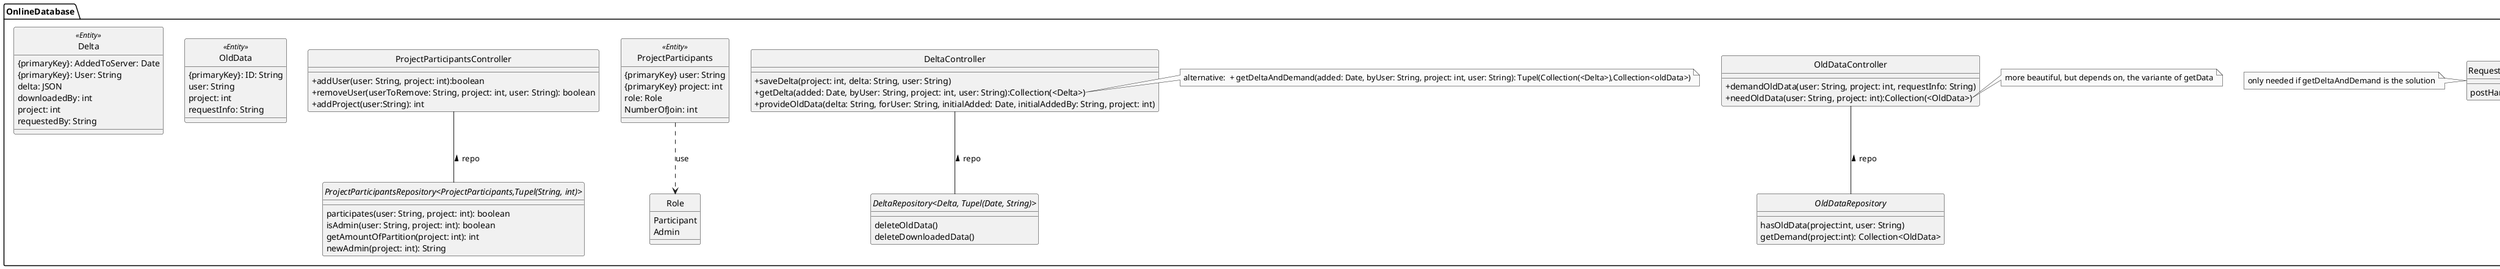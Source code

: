 @startuml

skinparam monochrome true
skinparam shadowing false
skinparam genericDisplay old
skinparam classAttributeIconSize 0
hide circle

package OnlineDatabase{
    DeltaController -- DeltaRepository : repo <
    OldDataController -- OldDataRepository : repo <
    ProjectParticipants ..> Role : use
    /'OldData ..> Tupel : use'/
    ProjectParticipantsController -- ProjectParticipantsRepository : repo <


    class RequestOldDataInterceptor{
        postHandle(): boolean
    }
    class AccessToProjectInterceptor{
        preHandle(): boolean

    }

    note right of AccessToProjectInterceptor::preHandle
        used before any call in OnlineDatabase except addUser at ProjectParticipantsController
    end note

note right of RequestOldDataInterceptor::postHandle{
    used after getData, to check, if anybody else needs old delta
}
note left of RequestOldDataInterceptor{
only needed if getDeltaAndDemand is the solution
}
    class OldData<<Entity>>{
        {primaryKey}: ID: String
        user: String
        project: int
        requestInfo: String
    }
    class OldDataController{
        + demandOldData(user: String, project: int, requestInfo: String)
        + needOldData(user: String, project: int):Collection(<OldData>)
    }

    note right of OldDataController::needOldData
        more beautiful, but depends on, the variante of getData
    end note

    interface OldDataRepository{
     hasOldData(project:int, user: String)
     getDemand(project:int): Collection<OldData>
    }

    class Delta <<Entity>> {
        {primaryKey}: AddedToServer: Date
        {primaryKey}: User: String
        delta: JSON
        downloadedBy: int
        project: int
        requestedBy: String
    }
    class DeltaController {
        + saveDelta(project: int, delta: String, user: String)
        + getDelta(added: Date, byUser: String, project: int, user: String):Collection(<Delta>)
        + provideOldData(delta: String, forUser: String, initialAdded: Date, initialAddedBy: String, project: int)

    }

    note right of DeltaController::getDelta
    alternative:  + getDeltaAndDemand(added: Date, byUser: String, project: int, user: String): Tupel(Collection(<Delta>),Collection<oldData>)
    end note

    interface DeltaRepository <Delta, Tupel(Date, String)>{
    deleteOldData()
    deleteDownloadedData()
    }
    interface ProjectParticipantsRepository <ProjectParticipants,Tupel(String, int)>{
         participates(user: String, project: int): boolean
         isAdmin(user: String, project: int): boolean
         getAmountOfPartition(project: int): int
         newAdmin(project: int): String
    }

    class ProjectParticipantsController{
         + addUser(user: String, project: int):boolean
         + removeUser(userToRemove: String, project: int, user: String): boolean


         + addProject(user:String): int
    }
    class ProjectParticipants <<Entity>>{
        {primaryKey} user: String
        {primaryKey} project: int
        role: Role
        NumberOfJoin: int
    }
    enum Role{
        Participant
        Admin
    }
}
@enduml